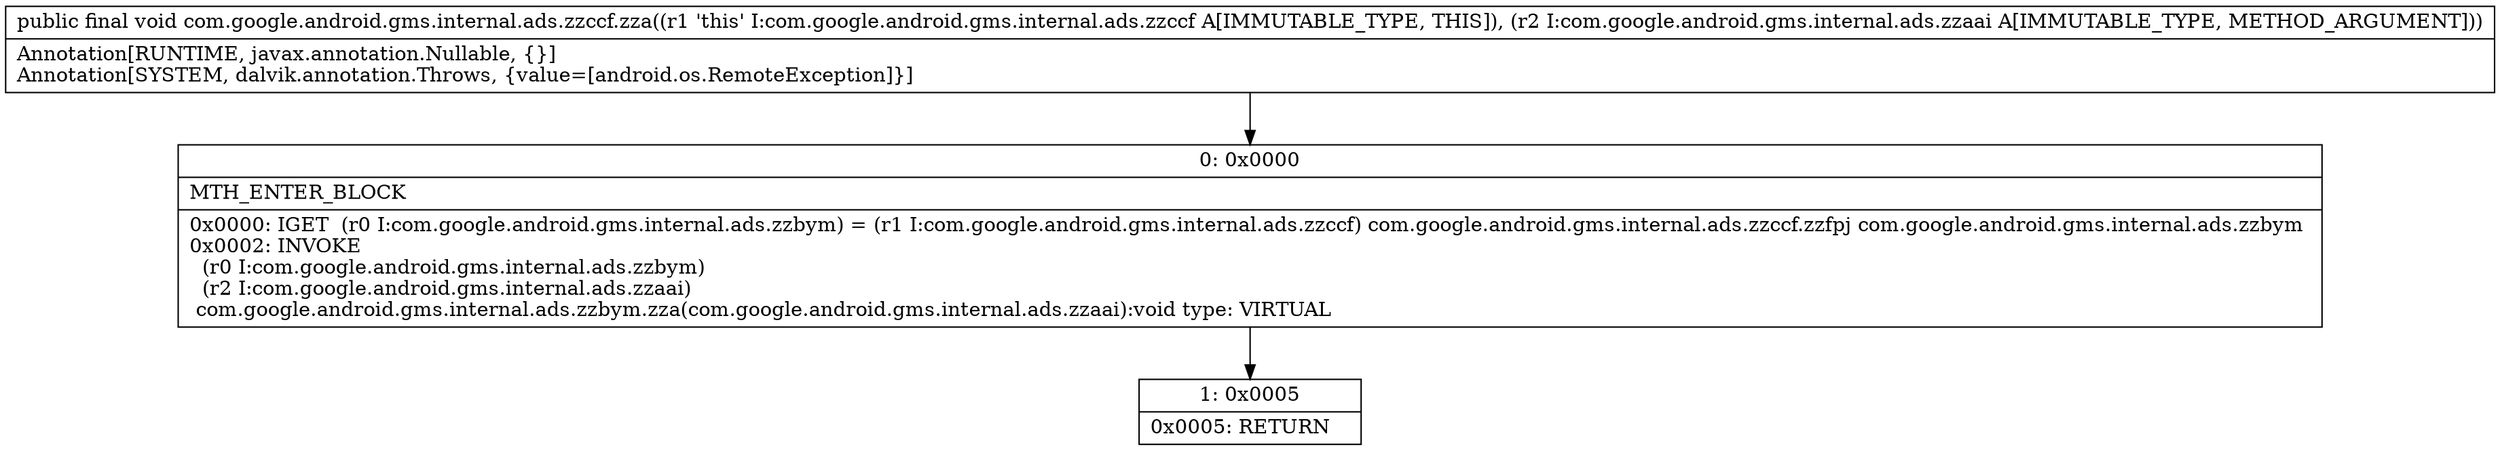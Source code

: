 digraph "CFG forcom.google.android.gms.internal.ads.zzccf.zza(Lcom\/google\/android\/gms\/internal\/ads\/zzaai;)V" {
Node_0 [shape=record,label="{0\:\ 0x0000|MTH_ENTER_BLOCK\l|0x0000: IGET  (r0 I:com.google.android.gms.internal.ads.zzbym) = (r1 I:com.google.android.gms.internal.ads.zzccf) com.google.android.gms.internal.ads.zzccf.zzfpj com.google.android.gms.internal.ads.zzbym \l0x0002: INVOKE  \l  (r0 I:com.google.android.gms.internal.ads.zzbym)\l  (r2 I:com.google.android.gms.internal.ads.zzaai)\l com.google.android.gms.internal.ads.zzbym.zza(com.google.android.gms.internal.ads.zzaai):void type: VIRTUAL \l}"];
Node_1 [shape=record,label="{1\:\ 0x0005|0x0005: RETURN   \l}"];
MethodNode[shape=record,label="{public final void com.google.android.gms.internal.ads.zzccf.zza((r1 'this' I:com.google.android.gms.internal.ads.zzccf A[IMMUTABLE_TYPE, THIS]), (r2 I:com.google.android.gms.internal.ads.zzaai A[IMMUTABLE_TYPE, METHOD_ARGUMENT]))  | Annotation[RUNTIME, javax.annotation.Nullable, \{\}]\lAnnotation[SYSTEM, dalvik.annotation.Throws, \{value=[android.os.RemoteException]\}]\l}"];
MethodNode -> Node_0;
Node_0 -> Node_1;
}

